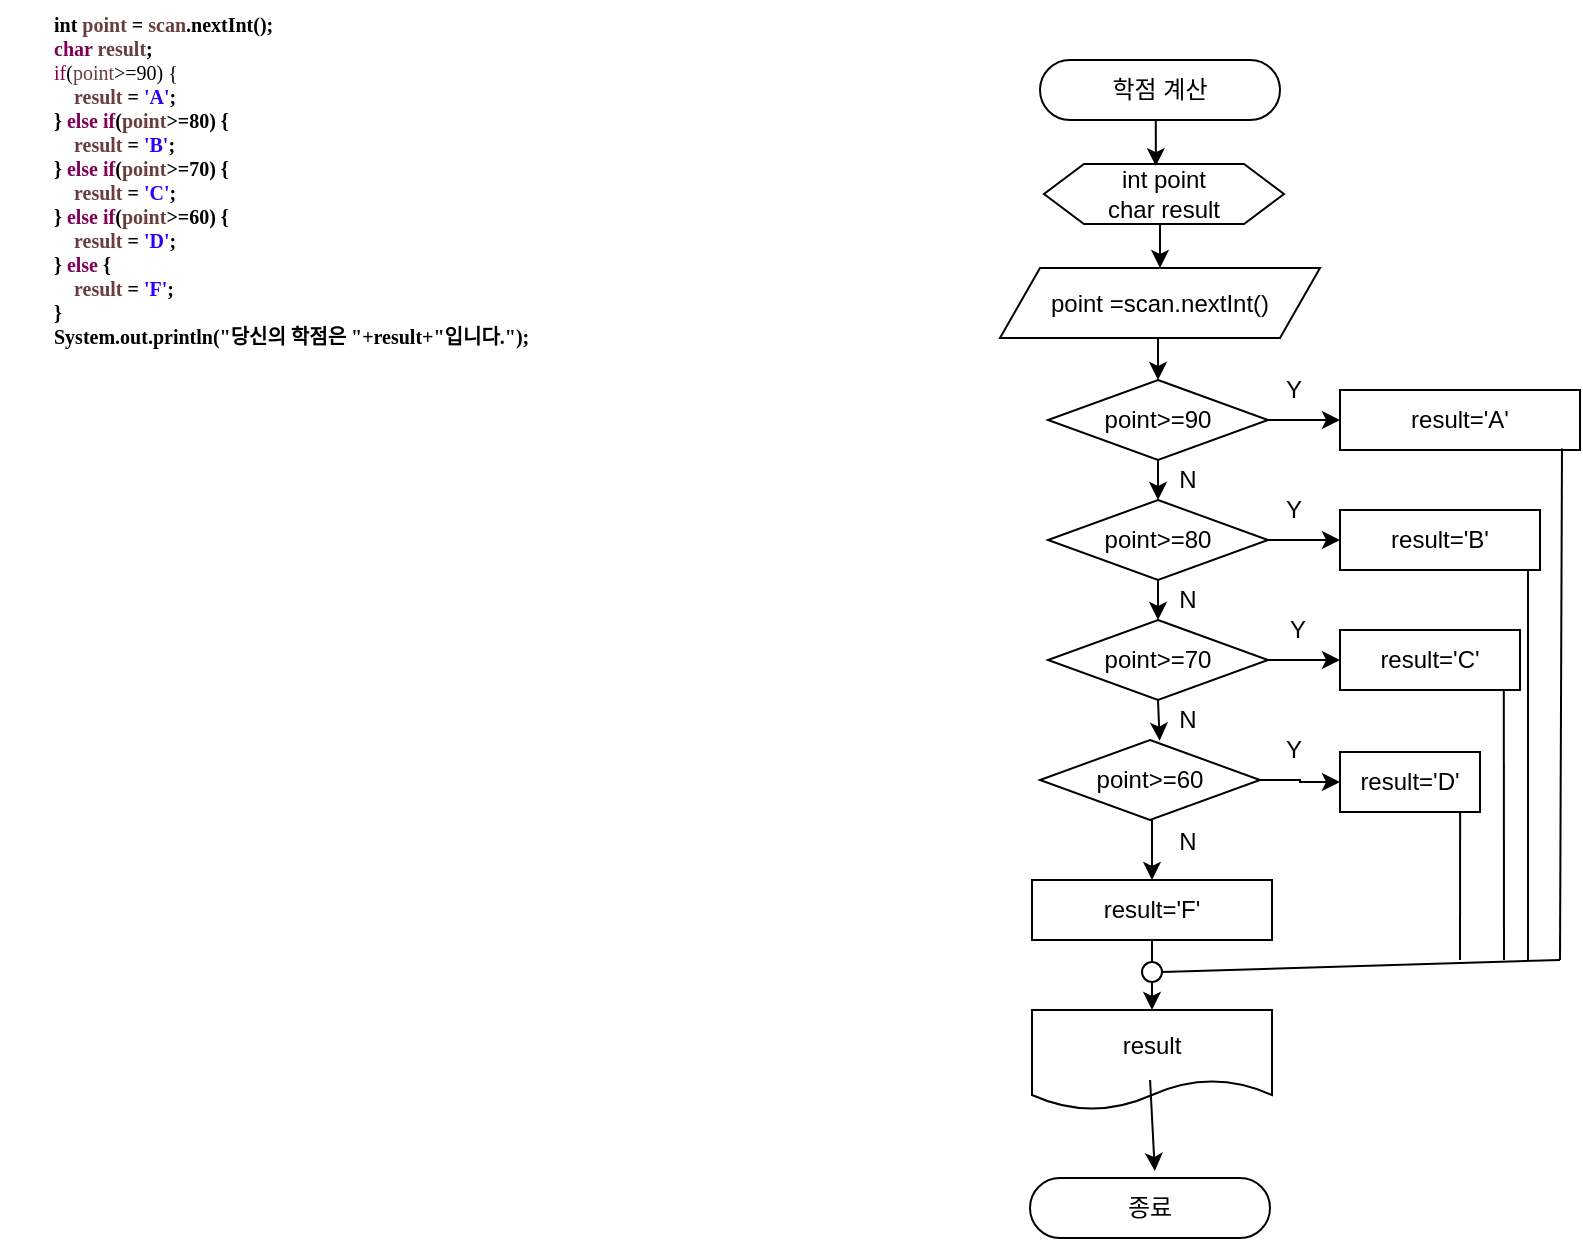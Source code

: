 <mxfile version="23.1.5" type="device">
  <diagram id="C5RBs43oDa-KdzZeNtuy" name="Page-1">
    <mxGraphModel dx="1434" dy="780" grid="1" gridSize="10" guides="1" tooltips="1" connect="1" arrows="1" fold="1" page="1" pageScale="1" pageWidth="827" pageHeight="1169" math="0" shadow="0">
      <root>
        <mxCell id="WIyWlLk6GJQsqaUBKTNV-0" />
        <mxCell id="WIyWlLk6GJQsqaUBKTNV-1" parent="WIyWlLk6GJQsqaUBKTNV-0" />
        <mxCell id="hs5T8lCZRrPNbEUd3X_b-0" value="&lt;h1 style=&quot;font-size: 10px;&quot;&gt;&lt;div style=&quot;background-color: rgb(255, 255, 255); padding: 0px 0px 0px 2px; font-size: 10px;&quot;&gt;&lt;div style=&quot;font-size: 10px;&quot;&gt;&lt;p style=&quot;font-family: Consolas; font-size: 10px; margin: 0px;&quot;&gt;&lt;span style=&quot;font-size: 10px;&quot;&gt;&amp;nbsp;&amp;nbsp;&amp;nbsp;&amp;nbsp;&lt;/span&gt;&lt;span style=&quot;font-size: 10px;&quot;&gt;&amp;nbsp;&amp;nbsp;&amp;nbsp;&amp;nbsp;&lt;/span&gt;int &lt;span style=&quot;color: rgb(106, 62, 62); font-size: 10px;&quot;&gt;point&lt;/span&gt; = &lt;span style=&quot;color: rgb(106, 62, 62); font-size: 10px;&quot;&gt;scan&lt;/span&gt;.nextInt();&lt;/p&gt;&lt;p style=&quot;font-family: Consolas; font-size: 10px; margin: 0px;&quot;&gt;&lt;span style=&quot;font-size: 10px;&quot;&gt;&amp;nbsp;&amp;nbsp;&amp;nbsp;&amp;nbsp;&lt;/span&gt;&lt;span style=&quot;font-size: 10px;&quot;&gt;&amp;nbsp;&amp;nbsp;&amp;nbsp;&amp;nbsp;&lt;/span&gt;&lt;span style=&quot;color: rgb(127, 0, 85); font-size: 10px;&quot;&gt;char&lt;/span&gt; &lt;span style=&quot;color: rgb(106, 62, 62); font-size: 10px;&quot;&gt;result&lt;/span&gt;;&lt;/p&gt;&lt;p style=&quot;font-family: Consolas; font-size: 10px; margin: 0px;&quot;&gt;&lt;span style=&quot;font-weight: normal; font-size: 10px;&quot;&gt;&amp;nbsp;&amp;nbsp;&amp;nbsp;&amp;nbsp;&lt;/span&gt;&lt;span style=&quot;font-weight: normal; font-size: 10px;&quot;&gt;&amp;nbsp;&amp;nbsp;&amp;nbsp;&amp;nbsp;&lt;/span&gt;&lt;span style=&quot;font-weight: normal; color: rgb(127, 0, 85); font-size: 10px;&quot;&gt;if&lt;/span&gt;&lt;span style=&quot;font-weight: normal; font-size: 10px;&quot;&gt;(&lt;/span&gt;&lt;span style=&quot;font-weight: normal; color: rgb(106, 62, 62); font-size: 10px;&quot;&gt;point&lt;/span&gt;&lt;span style=&quot;font-weight: normal; font-size: 10px;&quot;&gt;&amp;gt;=90) {&lt;/span&gt;&lt;br style=&quot;font-size: 10px;&quot;&gt;&lt;/p&gt;&lt;p style=&quot;font-family: Consolas; font-size: 10px; margin: 0px;&quot;&gt;&lt;span style=&quot;font-size: 10px;&quot;&gt;&amp;nbsp;&amp;nbsp;&amp;nbsp;&amp;nbsp;&lt;/span&gt;&lt;span style=&quot;font-size: 10px;&quot;&gt;&amp;nbsp;&amp;nbsp;&amp;nbsp;&amp;nbsp;&lt;/span&gt;&lt;span style=&quot;font-size: 10px;&quot;&gt;&amp;nbsp;&amp;nbsp;&amp;nbsp;&amp;nbsp;&lt;/span&gt;&lt;span style=&quot;color: rgb(106, 62, 62); font-size: 10px;&quot;&gt;result&lt;/span&gt; = &lt;span style=&quot;color: rgb(42, 0, 255); font-size: 10px;&quot;&gt;&#39;A&#39;&lt;/span&gt;;&lt;/p&gt;&lt;p style=&quot;font-family: Consolas; font-size: 10px; margin: 0px;&quot;&gt;&lt;span style=&quot;font-size: 10px;&quot;&gt;&amp;nbsp;&amp;nbsp;&amp;nbsp;&amp;nbsp;&lt;/span&gt;&lt;span style=&quot;font-size: 10px;&quot;&gt;&amp;nbsp;&amp;nbsp;&amp;nbsp;&amp;nbsp;&lt;/span&gt;} &lt;span style=&quot;color: rgb(127, 0, 85); font-size: 10px;&quot;&gt;else&lt;/span&gt; &lt;span style=&quot;color: rgb(127, 0, 85); font-size: 10px;&quot;&gt;if&lt;/span&gt;(&lt;span style=&quot;color: rgb(106, 62, 62); font-size: 10px;&quot;&gt;point&lt;/span&gt;&amp;gt;=80) {&lt;/p&gt;&lt;p style=&quot;font-family: Consolas; font-size: 10px; margin: 0px;&quot;&gt;&lt;span style=&quot;font-size: 10px;&quot;&gt;&amp;nbsp;&amp;nbsp;&amp;nbsp;&amp;nbsp;&lt;/span&gt;&lt;span style=&quot;font-size: 10px;&quot;&gt;&amp;nbsp;&amp;nbsp;&amp;nbsp;&amp;nbsp;&lt;/span&gt;&lt;span style=&quot;font-size: 10px;&quot;&gt;&amp;nbsp;&amp;nbsp;&amp;nbsp;&amp;nbsp;&lt;/span&gt;&lt;span style=&quot;color: rgb(106, 62, 62); font-size: 10px;&quot;&gt;result&lt;/span&gt; = &lt;span style=&quot;color: rgb(42, 0, 255); font-size: 10px;&quot;&gt;&#39;B&#39;&lt;/span&gt;;&lt;/p&gt;&lt;p style=&quot;font-family: Consolas; font-size: 10px; margin: 0px;&quot;&gt;&lt;span style=&quot;font-size: 10px;&quot;&gt;&amp;nbsp;&amp;nbsp;&amp;nbsp;&amp;nbsp;&lt;/span&gt;&lt;span style=&quot;font-size: 10px;&quot;&gt;&amp;nbsp;&amp;nbsp;&amp;nbsp;&amp;nbsp;&lt;/span&gt;} &lt;span style=&quot;color: rgb(127, 0, 85); font-size: 10px;&quot;&gt;else&lt;/span&gt; &lt;span style=&quot;color: rgb(127, 0, 85); font-size: 10px;&quot;&gt;if&lt;/span&gt;(&lt;span style=&quot;color: rgb(106, 62, 62); font-size: 10px;&quot;&gt;point&lt;/span&gt;&amp;gt;=70) {&lt;/p&gt;&lt;p style=&quot;font-family: Consolas; font-size: 10px; margin: 0px;&quot;&gt;&lt;span style=&quot;font-size: 10px;&quot;&gt;&amp;nbsp;&amp;nbsp;&amp;nbsp;&amp;nbsp;&lt;/span&gt;&lt;span style=&quot;font-size: 10px;&quot;&gt;&amp;nbsp;&amp;nbsp;&amp;nbsp;&amp;nbsp;&lt;/span&gt;&lt;span style=&quot;font-size: 10px;&quot;&gt;&amp;nbsp;&amp;nbsp;&amp;nbsp;&amp;nbsp;&lt;/span&gt;&lt;span style=&quot;color: rgb(106, 62, 62); font-size: 10px;&quot;&gt;result&lt;/span&gt; = &lt;span style=&quot;color: rgb(42, 0, 255); font-size: 10px;&quot;&gt;&#39;C&#39;&lt;/span&gt;;&lt;/p&gt;&lt;p style=&quot;font-family: Consolas; font-size: 10px; margin: 0px;&quot;&gt;&lt;span style=&quot;font-size: 10px;&quot;&gt;&amp;nbsp;&amp;nbsp;&amp;nbsp;&amp;nbsp;&lt;/span&gt;&lt;span style=&quot;font-size: 10px;&quot;&gt;&amp;nbsp;&amp;nbsp;&amp;nbsp;&amp;nbsp;&lt;/span&gt;} &lt;span style=&quot;color: rgb(127, 0, 85); font-size: 10px;&quot;&gt;else&lt;/span&gt; &lt;span style=&quot;color: rgb(127, 0, 85); font-size: 10px;&quot;&gt;if&lt;/span&gt;(&lt;span style=&quot;color: rgb(106, 62, 62); font-size: 10px;&quot;&gt;point&lt;/span&gt;&amp;gt;=60) {&lt;/p&gt;&lt;p style=&quot;font-family: Consolas; font-size: 10px; margin: 0px;&quot;&gt;&lt;span style=&quot;font-size: 10px;&quot;&gt;&amp;nbsp;&amp;nbsp;&amp;nbsp;&amp;nbsp;&lt;/span&gt;&lt;span style=&quot;font-size: 10px;&quot;&gt;&amp;nbsp;&amp;nbsp;&amp;nbsp;&amp;nbsp;&lt;/span&gt;&lt;span style=&quot;font-size: 10px;&quot;&gt;&amp;nbsp;&amp;nbsp;&amp;nbsp;&amp;nbsp;&lt;/span&gt;&lt;span style=&quot;color: rgb(106, 62, 62); font-size: 10px;&quot;&gt;result&lt;/span&gt; = &lt;span style=&quot;color: rgb(42, 0, 255); font-size: 10px;&quot;&gt;&#39;D&#39;&lt;/span&gt;;&lt;/p&gt;&lt;p style=&quot;font-family: Consolas; font-size: 10px; margin: 0px;&quot;&gt;&lt;span style=&quot;font-size: 10px;&quot;&gt;&amp;nbsp;&amp;nbsp;&amp;nbsp;&amp;nbsp;&lt;/span&gt;&lt;span style=&quot;font-size: 10px;&quot;&gt;&amp;nbsp;&amp;nbsp;&amp;nbsp;&amp;nbsp;&lt;/span&gt;} &lt;span style=&quot;color: rgb(127, 0, 85); font-size: 10px;&quot;&gt;else&lt;/span&gt; {&lt;/p&gt;&lt;p style=&quot;font-family: Consolas; font-size: 10px; margin: 0px;&quot;&gt;&lt;span style=&quot;font-size: 10px;&quot;&gt;&amp;nbsp;&amp;nbsp;&amp;nbsp;&amp;nbsp;&lt;/span&gt;&lt;span style=&quot;font-size: 10px;&quot;&gt;&amp;nbsp;&amp;nbsp;&amp;nbsp;&amp;nbsp;&lt;/span&gt;&lt;span style=&quot;font-size: 10px;&quot;&gt;&amp;nbsp;&amp;nbsp;&amp;nbsp;&amp;nbsp;&lt;/span&gt;&lt;span style=&quot;color: rgb(106, 62, 62); font-size: 10px;&quot;&gt;result&lt;/span&gt; = &lt;span style=&quot;color: rgb(42, 0, 255); font-size: 10px;&quot;&gt;&#39;F&#39;&lt;/span&gt;;&lt;/p&gt;&lt;p style=&quot;font-family: Consolas; font-size: 10px; margin: 0px;&quot;&gt;&lt;span style=&quot;font-size: 10px;&quot;&gt;&amp;nbsp;&amp;nbsp;&amp;nbsp;&amp;nbsp;&lt;/span&gt;&lt;span style=&quot;font-size: 10px;&quot;&gt;&amp;nbsp;&amp;nbsp;&amp;nbsp;&amp;nbsp;&lt;/span&gt;}&lt;/p&gt;&lt;p style=&quot;margin: 0px; font-size: 10px;&quot;&gt;&lt;font face=&quot;Consolas&quot; style=&quot;font-size: 10px;&quot;&gt;&lt;span style=&quot;white-space: pre;&quot;&gt;&#x9;&lt;/span&gt;System.out.println(&quot;당신의 학점은 &quot;+result+&quot;입니다.&quot;);&lt;span style=&quot;padding: 0px 0px 0px 2px; font-size: 10px;&quot;&gt;&lt;/span&gt;&lt;span style=&quot;font-size: 10px;&quot;&gt;&lt;/span&gt;&lt;/font&gt;&lt;br style=&quot;font-size: 10px;&quot;&gt;&lt;/p&gt;&lt;/div&gt;&lt;/div&gt;&lt;/h1&gt;" style="text;html=1;spacing=5;spacingTop=-20;whiteSpace=wrap;overflow=hidden;rounded=0;fontSize=10;" parent="WIyWlLk6GJQsqaUBKTNV-1" vertex="1">
          <mxGeometry x="10" y="20" width="350" height="170" as="geometry" />
        </mxCell>
        <mxCell id="hs5T8lCZRrPNbEUd3X_b-1" value="학점 계산" style="rounded=1;whiteSpace=wrap;html=1;arcSize=50;" parent="WIyWlLk6GJQsqaUBKTNV-1" vertex="1">
          <mxGeometry x="530" y="40" width="120" height="30" as="geometry" />
        </mxCell>
        <mxCell id="hs5T8lCZRrPNbEUd3X_b-18" style="edgeStyle=orthogonalEdgeStyle;rounded=0;orthogonalLoop=1;jettySize=auto;html=1;exitX=0.5;exitY=1;exitDx=0;exitDy=0;entryX=0.5;entryY=0;entryDx=0;entryDy=0;" parent="WIyWlLk6GJQsqaUBKTNV-1" source="hs5T8lCZRrPNbEUd3X_b-3" target="hs5T8lCZRrPNbEUd3X_b-4" edge="1">
          <mxGeometry relative="1" as="geometry" />
        </mxCell>
        <mxCell id="hs5T8lCZRrPNbEUd3X_b-3" value="int point&lt;br&gt;char result" style="shape=hexagon;perimeter=hexagonPerimeter2;whiteSpace=wrap;html=1;fixedSize=1;" parent="WIyWlLk6GJQsqaUBKTNV-1" vertex="1">
          <mxGeometry x="532" y="92" width="120" height="30" as="geometry" />
        </mxCell>
        <mxCell id="hs5T8lCZRrPNbEUd3X_b-19" style="edgeStyle=orthogonalEdgeStyle;rounded=0;orthogonalLoop=1;jettySize=auto;html=1;exitX=0.5;exitY=1;exitDx=0;exitDy=0;entryX=0.5;entryY=0;entryDx=0;entryDy=0;" parent="WIyWlLk6GJQsqaUBKTNV-1" source="hs5T8lCZRrPNbEUd3X_b-4" target="hs5T8lCZRrPNbEUd3X_b-5" edge="1">
          <mxGeometry relative="1" as="geometry" />
        </mxCell>
        <mxCell id="hs5T8lCZRrPNbEUd3X_b-4" value="point =scan.nextInt()" style="shape=parallelogram;perimeter=parallelogramPerimeter;whiteSpace=wrap;html=1;fixedSize=1;" parent="WIyWlLk6GJQsqaUBKTNV-1" vertex="1">
          <mxGeometry x="510" y="144" width="160" height="35" as="geometry" />
        </mxCell>
        <mxCell id="hs5T8lCZRrPNbEUd3X_b-20" style="edgeStyle=orthogonalEdgeStyle;rounded=0;orthogonalLoop=1;jettySize=auto;html=1;exitX=1;exitY=0.5;exitDx=0;exitDy=0;entryX=0;entryY=0.5;entryDx=0;entryDy=0;" parent="WIyWlLk6GJQsqaUBKTNV-1" source="hs5T8lCZRrPNbEUd3X_b-5" target="hs5T8lCZRrPNbEUd3X_b-10" edge="1">
          <mxGeometry relative="1" as="geometry" />
        </mxCell>
        <mxCell id="hs5T8lCZRrPNbEUd3X_b-22" style="edgeStyle=orthogonalEdgeStyle;rounded=0;orthogonalLoop=1;jettySize=auto;html=1;exitX=0.5;exitY=1;exitDx=0;exitDy=0;entryX=0.5;entryY=0;entryDx=0;entryDy=0;" parent="WIyWlLk6GJQsqaUBKTNV-1" source="hs5T8lCZRrPNbEUd3X_b-5" target="hs5T8lCZRrPNbEUd3X_b-6" edge="1">
          <mxGeometry relative="1" as="geometry" />
        </mxCell>
        <mxCell id="hs5T8lCZRrPNbEUd3X_b-5" value="point&amp;gt;=90" style="rhombus;whiteSpace=wrap;html=1;" parent="WIyWlLk6GJQsqaUBKTNV-1" vertex="1">
          <mxGeometry x="534" y="200" width="110" height="40" as="geometry" />
        </mxCell>
        <mxCell id="hs5T8lCZRrPNbEUd3X_b-23" style="edgeStyle=orthogonalEdgeStyle;rounded=0;orthogonalLoop=1;jettySize=auto;html=1;exitX=0.5;exitY=1;exitDx=0;exitDy=0;entryX=0.5;entryY=0;entryDx=0;entryDy=0;" parent="WIyWlLk6GJQsqaUBKTNV-1" source="hs5T8lCZRrPNbEUd3X_b-6" target="hs5T8lCZRrPNbEUd3X_b-7" edge="1">
          <mxGeometry relative="1" as="geometry" />
        </mxCell>
        <mxCell id="hs5T8lCZRrPNbEUd3X_b-36" style="edgeStyle=orthogonalEdgeStyle;rounded=0;orthogonalLoop=1;jettySize=auto;html=1;exitX=1;exitY=0.5;exitDx=0;exitDy=0;entryX=0;entryY=0.5;entryDx=0;entryDy=0;" parent="WIyWlLk6GJQsqaUBKTNV-1" source="hs5T8lCZRrPNbEUd3X_b-6" target="hs5T8lCZRrPNbEUd3X_b-11" edge="1">
          <mxGeometry relative="1" as="geometry" />
        </mxCell>
        <mxCell id="hs5T8lCZRrPNbEUd3X_b-6" value="point&amp;gt;=80" style="rhombus;whiteSpace=wrap;html=1;" parent="WIyWlLk6GJQsqaUBKTNV-1" vertex="1">
          <mxGeometry x="534" y="260" width="110" height="40" as="geometry" />
        </mxCell>
        <mxCell id="hs5T8lCZRrPNbEUd3X_b-37" style="edgeStyle=orthogonalEdgeStyle;rounded=0;orthogonalLoop=1;jettySize=auto;html=1;exitX=1;exitY=0.5;exitDx=0;exitDy=0;entryX=0;entryY=0.5;entryDx=0;entryDy=0;" parent="WIyWlLk6GJQsqaUBKTNV-1" source="hs5T8lCZRrPNbEUd3X_b-7" target="hs5T8lCZRrPNbEUd3X_b-12" edge="1">
          <mxGeometry relative="1" as="geometry" />
        </mxCell>
        <mxCell id="hs5T8lCZRrPNbEUd3X_b-7" value="point&amp;gt;=70" style="rhombus;whiteSpace=wrap;html=1;" parent="WIyWlLk6GJQsqaUBKTNV-1" vertex="1">
          <mxGeometry x="534" y="320" width="110" height="40" as="geometry" />
        </mxCell>
        <mxCell id="hs5T8lCZRrPNbEUd3X_b-25" style="edgeStyle=orthogonalEdgeStyle;rounded=0;orthogonalLoop=1;jettySize=auto;html=1;exitX=0.5;exitY=1;exitDx=0;exitDy=0;entryX=0.5;entryY=0;entryDx=0;entryDy=0;" parent="WIyWlLk6GJQsqaUBKTNV-1" source="hs5T8lCZRrPNbEUd3X_b-8" target="hs5T8lCZRrPNbEUd3X_b-14" edge="1">
          <mxGeometry relative="1" as="geometry" />
        </mxCell>
        <mxCell id="hs5T8lCZRrPNbEUd3X_b-38" style="edgeStyle=orthogonalEdgeStyle;rounded=0;orthogonalLoop=1;jettySize=auto;html=1;exitX=1;exitY=0.5;exitDx=0;exitDy=0;entryX=0;entryY=0.5;entryDx=0;entryDy=0;" parent="WIyWlLk6GJQsqaUBKTNV-1" source="hs5T8lCZRrPNbEUd3X_b-8" target="hs5T8lCZRrPNbEUd3X_b-13" edge="1">
          <mxGeometry relative="1" as="geometry" />
        </mxCell>
        <mxCell id="hs5T8lCZRrPNbEUd3X_b-8" value="point&amp;gt;=60" style="rhombus;whiteSpace=wrap;html=1;" parent="WIyWlLk6GJQsqaUBKTNV-1" vertex="1">
          <mxGeometry x="530" y="380" width="110" height="40" as="geometry" />
        </mxCell>
        <mxCell id="hs5T8lCZRrPNbEUd3X_b-10" value="result=&#39;A&#39;" style="rounded=0;whiteSpace=wrap;html=1;" parent="WIyWlLk6GJQsqaUBKTNV-1" vertex="1">
          <mxGeometry x="680" y="205" width="120" height="30" as="geometry" />
        </mxCell>
        <mxCell id="hs5T8lCZRrPNbEUd3X_b-11" value="result=&#39;B&#39;" style="rounded=0;whiteSpace=wrap;html=1;" parent="WIyWlLk6GJQsqaUBKTNV-1" vertex="1">
          <mxGeometry x="680" y="265" width="100" height="30" as="geometry" />
        </mxCell>
        <mxCell id="hs5T8lCZRrPNbEUd3X_b-12" value="result=&#39;C&#39;" style="rounded=0;whiteSpace=wrap;html=1;" parent="WIyWlLk6GJQsqaUBKTNV-1" vertex="1">
          <mxGeometry x="680" y="325" width="90" height="30" as="geometry" />
        </mxCell>
        <mxCell id="hs5T8lCZRrPNbEUd3X_b-13" value="result=&#39;D&#39;" style="rounded=0;whiteSpace=wrap;html=1;" parent="WIyWlLk6GJQsqaUBKTNV-1" vertex="1">
          <mxGeometry x="680" y="386" width="70" height="30" as="geometry" />
        </mxCell>
        <mxCell id="hs5T8lCZRrPNbEUd3X_b-39" style="edgeStyle=orthogonalEdgeStyle;rounded=0;orthogonalLoop=1;jettySize=auto;html=1;exitX=0.5;exitY=1;exitDx=0;exitDy=0;entryX=0.5;entryY=0;entryDx=0;entryDy=0;" parent="WIyWlLk6GJQsqaUBKTNV-1" source="hs5T8lCZRrPNbEUd3X_b-14" target="hs5T8lCZRrPNbEUd3X_b-15" edge="1">
          <mxGeometry relative="1" as="geometry" />
        </mxCell>
        <mxCell id="hs5T8lCZRrPNbEUd3X_b-14" value="result=&#39;F&#39;" style="rounded=0;whiteSpace=wrap;html=1;" parent="WIyWlLk6GJQsqaUBKTNV-1" vertex="1">
          <mxGeometry x="526" y="450" width="120" height="30" as="geometry" />
        </mxCell>
        <mxCell id="hs5T8lCZRrPNbEUd3X_b-15" value="result" style="shape=document;whiteSpace=wrap;html=1;boundedLbl=1;" parent="WIyWlLk6GJQsqaUBKTNV-1" vertex="1">
          <mxGeometry x="526" y="515" width="120" height="50" as="geometry" />
        </mxCell>
        <mxCell id="hs5T8lCZRrPNbEUd3X_b-16" value="종료" style="rounded=1;whiteSpace=wrap;html=1;arcSize=50;" parent="WIyWlLk6GJQsqaUBKTNV-1" vertex="1">
          <mxGeometry x="525" y="599" width="120" height="30" as="geometry" />
        </mxCell>
        <mxCell id="hs5T8lCZRrPNbEUd3X_b-17" style="edgeStyle=orthogonalEdgeStyle;rounded=0;orthogonalLoop=1;jettySize=auto;html=1;exitX=0.5;exitY=1;exitDx=0;exitDy=0;entryX=0.466;entryY=0.035;entryDx=0;entryDy=0;entryPerimeter=0;" parent="WIyWlLk6GJQsqaUBKTNV-1" source="hs5T8lCZRrPNbEUd3X_b-1" target="hs5T8lCZRrPNbEUd3X_b-3" edge="1">
          <mxGeometry relative="1" as="geometry" />
        </mxCell>
        <mxCell id="hs5T8lCZRrPNbEUd3X_b-24" style="edgeStyle=orthogonalEdgeStyle;rounded=0;orthogonalLoop=1;jettySize=auto;html=1;exitX=0.5;exitY=1;exitDx=0;exitDy=0;entryX=0.544;entryY=0.008;entryDx=0;entryDy=0;entryPerimeter=0;" parent="WIyWlLk6GJQsqaUBKTNV-1" source="hs5T8lCZRrPNbEUd3X_b-7" target="hs5T8lCZRrPNbEUd3X_b-8" edge="1">
          <mxGeometry relative="1" as="geometry" />
        </mxCell>
        <mxCell id="hs5T8lCZRrPNbEUd3X_b-29" value="" style="ellipse;whiteSpace=wrap;html=1;aspect=fixed;" parent="WIyWlLk6GJQsqaUBKTNV-1" vertex="1">
          <mxGeometry x="581" y="491" width="10" height="10" as="geometry" />
        </mxCell>
        <mxCell id="hs5T8lCZRrPNbEUd3X_b-31" value="" style="endArrow=none;html=1;rounded=0;entryX=0.925;entryY=0.976;entryDx=0;entryDy=0;entryPerimeter=0;" parent="WIyWlLk6GJQsqaUBKTNV-1" target="hs5T8lCZRrPNbEUd3X_b-10" edge="1">
          <mxGeometry width="50" height="50" relative="1" as="geometry">
            <mxPoint x="790" y="490" as="sourcePoint" />
            <mxPoint x="810" y="275" as="targetPoint" />
          </mxGeometry>
        </mxCell>
        <mxCell id="hs5T8lCZRrPNbEUd3X_b-32" value="" style="endArrow=none;html=1;rounded=0;entryX=0.94;entryY=0.996;entryDx=0;entryDy=0;entryPerimeter=0;" parent="WIyWlLk6GJQsqaUBKTNV-1" target="hs5T8lCZRrPNbEUd3X_b-11" edge="1">
          <mxGeometry width="50" height="50" relative="1" as="geometry">
            <mxPoint x="774" y="490" as="sourcePoint" />
            <mxPoint x="640" y="370" as="targetPoint" />
          </mxGeometry>
        </mxCell>
        <mxCell id="hs5T8lCZRrPNbEUd3X_b-33" value="" style="endArrow=none;html=1;rounded=0;entryX=0.91;entryY=0.996;entryDx=0;entryDy=0;entryPerimeter=0;" parent="WIyWlLk6GJQsqaUBKTNV-1" target="hs5T8lCZRrPNbEUd3X_b-12" edge="1">
          <mxGeometry width="50" height="50" relative="1" as="geometry">
            <mxPoint x="762" y="490" as="sourcePoint" />
            <mxPoint x="640" y="370" as="targetPoint" />
          </mxGeometry>
        </mxCell>
        <mxCell id="hs5T8lCZRrPNbEUd3X_b-34" value="" style="endArrow=none;html=1;rounded=0;entryX=0.858;entryY=0.983;entryDx=0;entryDy=0;entryPerimeter=0;" parent="WIyWlLk6GJQsqaUBKTNV-1" target="hs5T8lCZRrPNbEUd3X_b-13" edge="1">
          <mxGeometry width="50" height="50" relative="1" as="geometry">
            <mxPoint x="740" y="490" as="sourcePoint" />
            <mxPoint x="640" y="370" as="targetPoint" />
          </mxGeometry>
        </mxCell>
        <mxCell id="hs5T8lCZRrPNbEUd3X_b-35" value="" style="endArrow=none;html=1;rounded=0;exitX=1;exitY=0.5;exitDx=0;exitDy=0;" parent="WIyWlLk6GJQsqaUBKTNV-1" source="hs5T8lCZRrPNbEUd3X_b-29" edge="1">
          <mxGeometry width="50" height="50" relative="1" as="geometry">
            <mxPoint x="590" y="420" as="sourcePoint" />
            <mxPoint x="790" y="490" as="targetPoint" />
          </mxGeometry>
        </mxCell>
        <mxCell id="hs5T8lCZRrPNbEUd3X_b-41" value="" style="endArrow=classic;html=1;rounded=0;entryX=0.52;entryY=-0.117;entryDx=0;entryDy=0;entryPerimeter=0;exitX=0.492;exitY=0.7;exitDx=0;exitDy=0;exitPerimeter=0;" parent="WIyWlLk6GJQsqaUBKTNV-1" source="hs5T8lCZRrPNbEUd3X_b-15" target="hs5T8lCZRrPNbEUd3X_b-16" edge="1">
          <mxGeometry width="50" height="50" relative="1" as="geometry">
            <mxPoint x="590" y="420" as="sourcePoint" />
            <mxPoint x="640" y="370" as="targetPoint" />
          </mxGeometry>
        </mxCell>
        <mxCell id="hs5T8lCZRrPNbEUd3X_b-43" value="Y" style="text;html=1;align=center;verticalAlign=middle;whiteSpace=wrap;rounded=0;" parent="WIyWlLk6GJQsqaUBKTNV-1" vertex="1">
          <mxGeometry x="644" y="190" width="26" height="30" as="geometry" />
        </mxCell>
        <mxCell id="hs5T8lCZRrPNbEUd3X_b-44" value="Y" style="text;html=1;align=center;verticalAlign=middle;whiteSpace=wrap;rounded=0;" parent="WIyWlLk6GJQsqaUBKTNV-1" vertex="1">
          <mxGeometry x="644" y="250" width="26" height="30" as="geometry" />
        </mxCell>
        <mxCell id="hs5T8lCZRrPNbEUd3X_b-45" value="Y" style="text;html=1;align=center;verticalAlign=middle;whiteSpace=wrap;rounded=0;" parent="WIyWlLk6GJQsqaUBKTNV-1" vertex="1">
          <mxGeometry x="646" y="310" width="26" height="30" as="geometry" />
        </mxCell>
        <mxCell id="hs5T8lCZRrPNbEUd3X_b-46" value="Y" style="text;html=1;align=center;verticalAlign=middle;whiteSpace=wrap;rounded=0;" parent="WIyWlLk6GJQsqaUBKTNV-1" vertex="1">
          <mxGeometry x="644" y="370" width="26" height="30" as="geometry" />
        </mxCell>
        <mxCell id="hs5T8lCZRrPNbEUd3X_b-47" value="N" style="text;html=1;align=center;verticalAlign=middle;whiteSpace=wrap;rounded=0;" parent="WIyWlLk6GJQsqaUBKTNV-1" vertex="1">
          <mxGeometry x="591" y="235" width="26" height="30" as="geometry" />
        </mxCell>
        <mxCell id="hs5T8lCZRrPNbEUd3X_b-48" value="N" style="text;html=1;align=center;verticalAlign=middle;whiteSpace=wrap;rounded=0;" parent="WIyWlLk6GJQsqaUBKTNV-1" vertex="1">
          <mxGeometry x="591" y="295" width="26" height="30" as="geometry" />
        </mxCell>
        <mxCell id="hs5T8lCZRrPNbEUd3X_b-49" value="N" style="text;html=1;align=center;verticalAlign=middle;whiteSpace=wrap;rounded=0;" parent="WIyWlLk6GJQsqaUBKTNV-1" vertex="1">
          <mxGeometry x="591" y="355" width="26" height="30" as="geometry" />
        </mxCell>
        <mxCell id="hs5T8lCZRrPNbEUd3X_b-50" value="N" style="text;html=1;align=center;verticalAlign=middle;whiteSpace=wrap;rounded=0;" parent="WIyWlLk6GJQsqaUBKTNV-1" vertex="1">
          <mxGeometry x="591" y="416" width="26" height="30" as="geometry" />
        </mxCell>
      </root>
    </mxGraphModel>
  </diagram>
</mxfile>

